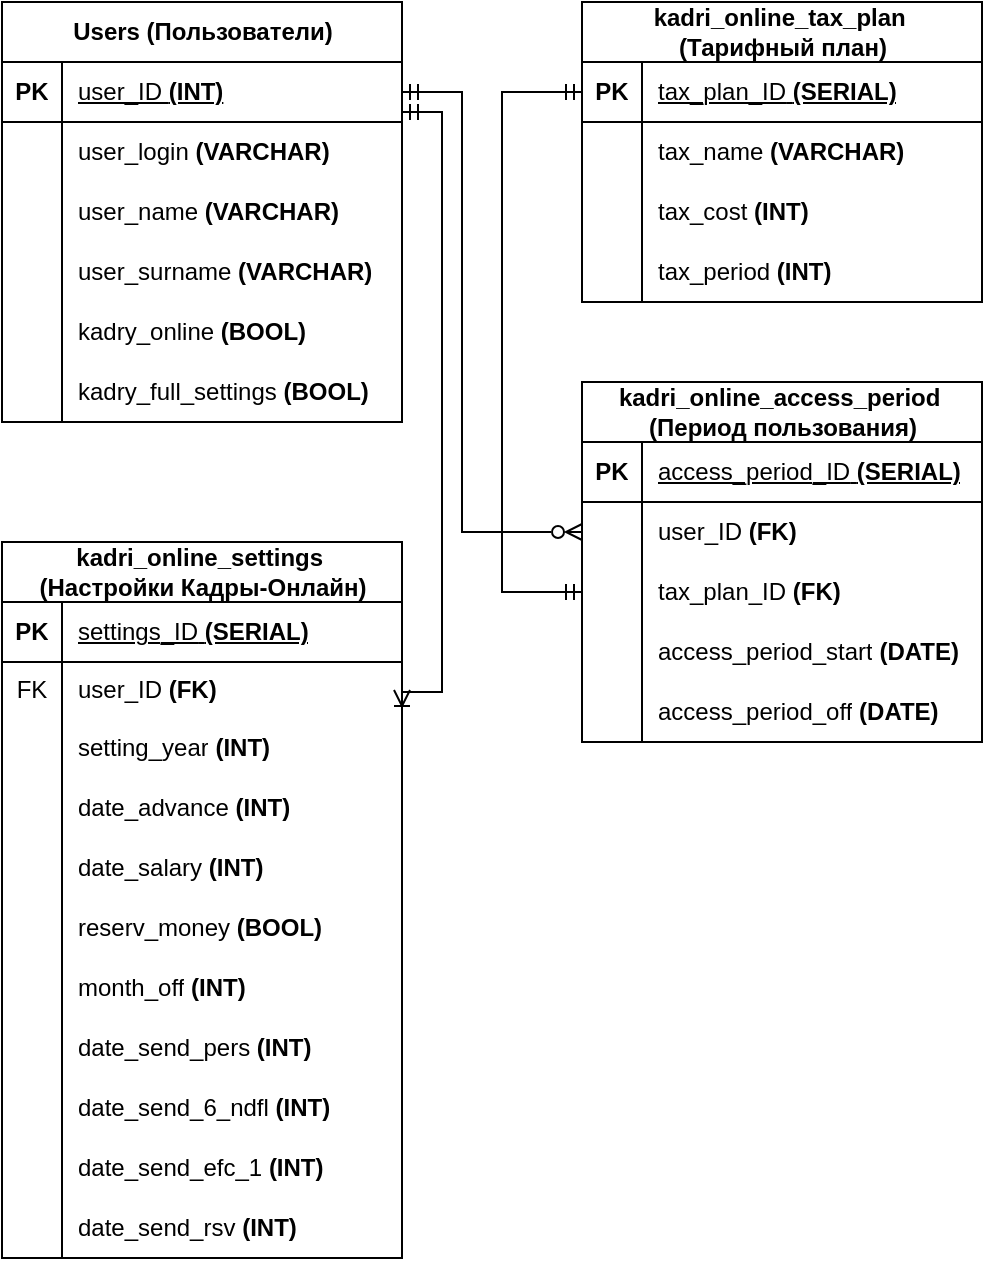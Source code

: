 <mxfile version="24.8.9">
  <diagram id="Q6r6EPkNhEihWYxb3Amo" name="ER-диаграмма">
    <mxGraphModel dx="1105" dy="595" grid="1" gridSize="10" guides="1" tooltips="1" connect="1" arrows="1" fold="1" page="1" pageScale="1" pageWidth="827" pageHeight="1169" math="0" shadow="0">
      <root>
        <mxCell id="0" />
        <mxCell id="1" parent="0" />
        <mxCell id="kNWrzcEHczpqqwoNIKha-1" value="Users (Пользователи)" style="shape=table;startSize=30;container=1;collapsible=1;childLayout=tableLayout;fixedRows=1;rowLines=0;fontStyle=1;align=center;resizeLast=1;html=1;" parent="1" vertex="1">
          <mxGeometry x="70" y="50" width="200" height="210" as="geometry" />
        </mxCell>
        <mxCell id="kNWrzcEHczpqqwoNIKha-2" value="" style="shape=tableRow;horizontal=0;startSize=0;swimlaneHead=0;swimlaneBody=0;fillColor=none;collapsible=0;dropTarget=0;points=[[0,0.5],[1,0.5]];portConstraint=eastwest;top=0;left=0;right=0;bottom=1;" parent="kNWrzcEHczpqqwoNIKha-1" vertex="1">
          <mxGeometry y="30" width="200" height="30" as="geometry" />
        </mxCell>
        <mxCell id="kNWrzcEHczpqqwoNIKha-3" value="PK" style="shape=partialRectangle;connectable=0;fillColor=none;top=0;left=0;bottom=0;right=0;fontStyle=1;overflow=hidden;whiteSpace=wrap;html=1;" parent="kNWrzcEHczpqqwoNIKha-2" vertex="1">
          <mxGeometry width="30" height="30" as="geometry">
            <mxRectangle width="30" height="30" as="alternateBounds" />
          </mxGeometry>
        </mxCell>
        <mxCell id="kNWrzcEHczpqqwoNIKha-4" value="&lt;span style=&quot;font-weight: 400; text-align: center; background-color: rgb(255, 255, 255);&quot;&gt;user_ID&amp;nbsp;&lt;/span&gt;&lt;b style=&quot;text-align: center;&quot;&gt;(INT)&lt;/b&gt;" style="shape=partialRectangle;connectable=0;fillColor=none;top=0;left=0;bottom=0;right=0;align=left;spacingLeft=6;fontStyle=5;overflow=hidden;whiteSpace=wrap;html=1;" parent="kNWrzcEHczpqqwoNIKha-2" vertex="1">
          <mxGeometry x="30" width="170" height="30" as="geometry">
            <mxRectangle width="170" height="30" as="alternateBounds" />
          </mxGeometry>
        </mxCell>
        <mxCell id="H9jnagugG_wnuYR5p1pF-14" style="shape=tableRow;horizontal=0;startSize=0;swimlaneHead=0;swimlaneBody=0;fillColor=none;collapsible=0;dropTarget=0;points=[[0,0.5],[1,0.5]];portConstraint=eastwest;top=0;left=0;right=0;bottom=0;" vertex="1" parent="kNWrzcEHczpqqwoNIKha-1">
          <mxGeometry y="60" width="200" height="30" as="geometry" />
        </mxCell>
        <mxCell id="H9jnagugG_wnuYR5p1pF-15" style="shape=partialRectangle;connectable=0;fillColor=none;top=0;left=0;bottom=0;right=0;editable=1;overflow=hidden;whiteSpace=wrap;html=1;" vertex="1" parent="H9jnagugG_wnuYR5p1pF-14">
          <mxGeometry width="30" height="30" as="geometry">
            <mxRectangle width="30" height="30" as="alternateBounds" />
          </mxGeometry>
        </mxCell>
        <mxCell id="H9jnagugG_wnuYR5p1pF-16" value="&lt;span style=&quot;text-align: center; background-color: rgb(255, 255, 255);&quot;&gt;user_login&amp;nbsp;&lt;/span&gt;&lt;b style=&quot;text-align: center;&quot;&gt;(VARCHAR)&lt;/b&gt;" style="shape=partialRectangle;connectable=0;fillColor=none;top=0;left=0;bottom=0;right=0;align=left;spacingLeft=6;overflow=hidden;whiteSpace=wrap;html=1;" vertex="1" parent="H9jnagugG_wnuYR5p1pF-14">
          <mxGeometry x="30" width="170" height="30" as="geometry">
            <mxRectangle width="170" height="30" as="alternateBounds" />
          </mxGeometry>
        </mxCell>
        <mxCell id="kNWrzcEHczpqqwoNIKha-5" value="" style="shape=tableRow;horizontal=0;startSize=0;swimlaneHead=0;swimlaneBody=0;fillColor=none;collapsible=0;dropTarget=0;points=[[0,0.5],[1,0.5]];portConstraint=eastwest;top=0;left=0;right=0;bottom=0;" parent="kNWrzcEHczpqqwoNIKha-1" vertex="1">
          <mxGeometry y="90" width="200" height="30" as="geometry" />
        </mxCell>
        <mxCell id="kNWrzcEHczpqqwoNIKha-6" value="" style="shape=partialRectangle;connectable=0;fillColor=none;top=0;left=0;bottom=0;right=0;editable=1;overflow=hidden;whiteSpace=wrap;html=1;" parent="kNWrzcEHczpqqwoNIKha-5" vertex="1">
          <mxGeometry width="30" height="30" as="geometry">
            <mxRectangle width="30" height="30" as="alternateBounds" />
          </mxGeometry>
        </mxCell>
        <mxCell id="kNWrzcEHczpqqwoNIKha-7" value="&lt;span style=&quot;text-align: center; background-color: rgb(255, 255, 255);&quot;&gt;user_name &lt;b&gt;(VARCHAR)&lt;/b&gt;&lt;/span&gt;" style="shape=partialRectangle;connectable=0;fillColor=none;top=0;left=0;bottom=0;right=0;align=left;spacingLeft=6;overflow=hidden;whiteSpace=wrap;html=1;" parent="kNWrzcEHczpqqwoNIKha-5" vertex="1">
          <mxGeometry x="30" width="170" height="30" as="geometry">
            <mxRectangle width="170" height="30" as="alternateBounds" />
          </mxGeometry>
        </mxCell>
        <mxCell id="kNWrzcEHczpqqwoNIKha-8" value="" style="shape=tableRow;horizontal=0;startSize=0;swimlaneHead=0;swimlaneBody=0;fillColor=none;collapsible=0;dropTarget=0;points=[[0,0.5],[1,0.5]];portConstraint=eastwest;top=0;left=0;right=0;bottom=0;" parent="kNWrzcEHczpqqwoNIKha-1" vertex="1">
          <mxGeometry y="120" width="200" height="30" as="geometry" />
        </mxCell>
        <mxCell id="kNWrzcEHczpqqwoNIKha-9" value="" style="shape=partialRectangle;connectable=0;fillColor=none;top=0;left=0;bottom=0;right=0;editable=1;overflow=hidden;whiteSpace=wrap;html=1;" parent="kNWrzcEHczpqqwoNIKha-8" vertex="1">
          <mxGeometry width="30" height="30" as="geometry">
            <mxRectangle width="30" height="30" as="alternateBounds" />
          </mxGeometry>
        </mxCell>
        <mxCell id="kNWrzcEHczpqqwoNIKha-10" value="&lt;span style=&quot;text-align: center; background-color: rgb(255, 255, 255);&quot;&gt;user_surname&amp;nbsp;&lt;/span&gt;&lt;b style=&quot;text-align: center;&quot;&gt;(VARCHAR)&lt;/b&gt;" style="shape=partialRectangle;connectable=0;fillColor=none;top=0;left=0;bottom=0;right=0;align=left;spacingLeft=6;overflow=hidden;whiteSpace=wrap;html=1;" parent="kNWrzcEHczpqqwoNIKha-8" vertex="1">
          <mxGeometry x="30" width="170" height="30" as="geometry">
            <mxRectangle width="170" height="30" as="alternateBounds" />
          </mxGeometry>
        </mxCell>
        <mxCell id="kNWrzcEHczpqqwoNIKha-14" value="" style="shape=tableRow;horizontal=0;startSize=0;swimlaneHead=0;swimlaneBody=0;fillColor=none;collapsible=0;dropTarget=0;points=[[0,0.5],[1,0.5]];portConstraint=eastwest;top=0;left=0;right=0;bottom=0;" parent="kNWrzcEHczpqqwoNIKha-1" vertex="1">
          <mxGeometry y="150" width="200" height="30" as="geometry" />
        </mxCell>
        <mxCell id="kNWrzcEHczpqqwoNIKha-15" value="" style="shape=partialRectangle;connectable=0;fillColor=none;top=0;left=0;bottom=0;right=0;editable=1;overflow=hidden;whiteSpace=wrap;html=1;" parent="kNWrzcEHczpqqwoNIKha-14" vertex="1">
          <mxGeometry width="30" height="30" as="geometry">
            <mxRectangle width="30" height="30" as="alternateBounds" />
          </mxGeometry>
        </mxCell>
        <mxCell id="kNWrzcEHczpqqwoNIKha-16" value="&lt;span style=&quot;text-align: center; background-color: rgb(255, 255, 255);&quot;&gt;kadry_online&amp;nbsp;&lt;/span&gt;&lt;b style=&quot;text-align: center;&quot;&gt;(BOOL)&lt;/b&gt;" style="shape=partialRectangle;connectable=0;fillColor=none;top=0;left=0;bottom=0;right=0;align=left;spacingLeft=6;overflow=hidden;whiteSpace=wrap;html=1;" parent="kNWrzcEHczpqqwoNIKha-14" vertex="1">
          <mxGeometry x="30" width="170" height="30" as="geometry">
            <mxRectangle width="170" height="30" as="alternateBounds" />
          </mxGeometry>
        </mxCell>
        <mxCell id="H9jnagugG_wnuYR5p1pF-17" style="shape=tableRow;horizontal=0;startSize=0;swimlaneHead=0;swimlaneBody=0;fillColor=none;collapsible=0;dropTarget=0;points=[[0,0.5],[1,0.5]];portConstraint=eastwest;top=0;left=0;right=0;bottom=0;" vertex="1" parent="kNWrzcEHczpqqwoNIKha-1">
          <mxGeometry y="180" width="200" height="30" as="geometry" />
        </mxCell>
        <mxCell id="H9jnagugG_wnuYR5p1pF-18" style="shape=partialRectangle;connectable=0;fillColor=none;top=0;left=0;bottom=0;right=0;editable=1;overflow=hidden;whiteSpace=wrap;html=1;" vertex="1" parent="H9jnagugG_wnuYR5p1pF-17">
          <mxGeometry width="30" height="30" as="geometry">
            <mxRectangle width="30" height="30" as="alternateBounds" />
          </mxGeometry>
        </mxCell>
        <mxCell id="H9jnagugG_wnuYR5p1pF-19" value="&lt;span style=&quot;text-align: center; background-color: rgb(255, 255, 255);&quot;&gt;kadry_full_settings&amp;nbsp;&lt;/span&gt;&lt;b style=&quot;text-align: center;&quot;&gt;(BOOL)&lt;/b&gt;" style="shape=partialRectangle;connectable=0;fillColor=none;top=0;left=0;bottom=0;right=0;align=left;spacingLeft=6;overflow=hidden;whiteSpace=wrap;html=1;" vertex="1" parent="H9jnagugG_wnuYR5p1pF-17">
          <mxGeometry x="30" width="170" height="30" as="geometry">
            <mxRectangle width="170" height="30" as="alternateBounds" />
          </mxGeometry>
        </mxCell>
        <mxCell id="GnDJcvCuLdn86YnXSKne-24" style="edgeStyle=orthogonalEdgeStyle;rounded=0;orthogonalLoop=1;jettySize=auto;html=1;entryX=0;entryY=0.5;entryDx=0;entryDy=0;startArrow=ERmandOne;startFill=0;endArrow=ERmandOne;endFill=0;" parent="1" edge="1">
          <mxGeometry relative="1" as="geometry">
            <Array as="points">
              <mxPoint x="330" y="85" />
              <mxPoint x="330" y="125" />
            </Array>
            <mxPoint x="270" y="85" as="sourcePoint" />
          </mxGeometry>
        </mxCell>
        <mxCell id="cmMedtKFrNQLekl9-A0p-1" style="edgeStyle=orthogonalEdgeStyle;shape=connector;rounded=0;orthogonalLoop=1;jettySize=auto;html=1;strokeColor=default;align=center;verticalAlign=middle;fontFamily=Helvetica;fontSize=11;fontColor=default;labelBackgroundColor=default;endArrow=ERzeroToMany;startArrow=ERmandOne;startFill=0;endFill=0;exitX=1;exitY=0.5;exitDx=0;exitDy=0;entryX=0;entryY=0.5;entryDx=0;entryDy=0;" parent="1" source="kNWrzcEHczpqqwoNIKha-2" target="H9jnagugG_wnuYR5p1pF-61" edge="1">
          <mxGeometry relative="1" as="geometry">
            <mxPoint x="270.0" y="220" as="sourcePoint" />
            <mxPoint x="360" y="255" as="targetPoint" />
            <Array as="points">
              <mxPoint x="300" y="95" />
              <mxPoint x="300" y="315" />
            </Array>
          </mxGeometry>
        </mxCell>
        <mxCell id="cmMedtKFrNQLekl9-A0p-2" style="edgeStyle=orthogonalEdgeStyle;shape=connector;rounded=0;orthogonalLoop=1;jettySize=auto;html=1;strokeColor=default;align=center;verticalAlign=middle;fontFamily=Helvetica;fontSize=11;fontColor=default;labelBackgroundColor=default;endArrow=ERoneToMany;startArrow=ERmandOne;startFill=0;endFill=0;entryX=1;entryY=0.5;entryDx=0;entryDy=0;" parent="1" source="kNWrzcEHczpqqwoNIKha-2" target="H9jnagugG_wnuYR5p1pF-54" edge="1">
          <mxGeometry relative="1" as="geometry">
            <mxPoint x="361" y="395" as="targetPoint" />
            <Array as="points">
              <mxPoint x="290" y="105" />
              <mxPoint x="290" y="395" />
            </Array>
          </mxGeometry>
        </mxCell>
        <mxCell id="cmMedtKFrNQLekl9-A0p-8" style="edgeStyle=orthogonalEdgeStyle;shape=connector;rounded=0;orthogonalLoop=1;jettySize=auto;html=1;strokeColor=default;align=center;verticalAlign=middle;fontFamily=Helvetica;fontSize=11;fontColor=default;labelBackgroundColor=default;endArrow=ERmandOne;startArrow=ERmandOne;startFill=0;endFill=0;exitX=0;exitY=0.5;exitDx=0;exitDy=0;" parent="1" source="H9jnagugG_wnuYR5p1pF-64" edge="1">
          <mxGeometry relative="1" as="geometry">
            <Array as="points">
              <mxPoint x="320" y="345" />
              <mxPoint x="320" y="95" />
            </Array>
            <mxPoint x="360" y="95" as="targetPoint" />
          </mxGeometry>
        </mxCell>
        <mxCell id="H9jnagugG_wnuYR5p1pF-1" value="kadri_online_tax_plan&amp;nbsp;&lt;div&gt;(Тарифный план)&lt;/div&gt;" style="shape=table;startSize=30;container=1;collapsible=1;childLayout=tableLayout;fixedRows=1;rowLines=0;fontStyle=1;align=center;resizeLast=1;html=1;" vertex="1" parent="1">
          <mxGeometry x="360" y="50" width="200" height="150" as="geometry" />
        </mxCell>
        <mxCell id="H9jnagugG_wnuYR5p1pF-2" value="" style="shape=tableRow;horizontal=0;startSize=0;swimlaneHead=0;swimlaneBody=0;fillColor=none;collapsible=0;dropTarget=0;points=[[0,0.5],[1,0.5]];portConstraint=eastwest;top=0;left=0;right=0;bottom=1;" vertex="1" parent="H9jnagugG_wnuYR5p1pF-1">
          <mxGeometry y="30" width="200" height="30" as="geometry" />
        </mxCell>
        <mxCell id="H9jnagugG_wnuYR5p1pF-3" value="PK" style="shape=partialRectangle;connectable=0;fillColor=none;top=0;left=0;bottom=0;right=0;fontStyle=1;overflow=hidden;whiteSpace=wrap;html=1;" vertex="1" parent="H9jnagugG_wnuYR5p1pF-2">
          <mxGeometry width="30" height="30" as="geometry">
            <mxRectangle width="30" height="30" as="alternateBounds" />
          </mxGeometry>
        </mxCell>
        <mxCell id="H9jnagugG_wnuYR5p1pF-4" value="&lt;span style=&quot;font-weight: 400; text-align: center; background-color: rgb(255, 255, 255);&quot;&gt;tax_plan_ID&lt;/span&gt;&lt;span style=&quot;font-weight: 400; text-align: center; background-color: rgb(255, 255, 255);&quot;&gt;&amp;nbsp;&lt;/span&gt;&lt;b style=&quot;text-align: center;&quot;&gt;(SERIAL)&lt;/b&gt;" style="shape=partialRectangle;connectable=0;fillColor=none;top=0;left=0;bottom=0;right=0;align=left;spacingLeft=6;fontStyle=5;overflow=hidden;whiteSpace=wrap;html=1;" vertex="1" parent="H9jnagugG_wnuYR5p1pF-2">
          <mxGeometry x="30" width="170" height="30" as="geometry">
            <mxRectangle width="170" height="30" as="alternateBounds" />
          </mxGeometry>
        </mxCell>
        <mxCell id="H9jnagugG_wnuYR5p1pF-5" value="" style="shape=tableRow;horizontal=0;startSize=0;swimlaneHead=0;swimlaneBody=0;fillColor=none;collapsible=0;dropTarget=0;points=[[0,0.5],[1,0.5]];portConstraint=eastwest;top=0;left=0;right=0;bottom=0;" vertex="1" parent="H9jnagugG_wnuYR5p1pF-1">
          <mxGeometry y="60" width="200" height="30" as="geometry" />
        </mxCell>
        <mxCell id="H9jnagugG_wnuYR5p1pF-6" value="" style="shape=partialRectangle;connectable=0;fillColor=none;top=0;left=0;bottom=0;right=0;editable=1;overflow=hidden;whiteSpace=wrap;html=1;" vertex="1" parent="H9jnagugG_wnuYR5p1pF-5">
          <mxGeometry width="30" height="30" as="geometry">
            <mxRectangle width="30" height="30" as="alternateBounds" />
          </mxGeometry>
        </mxCell>
        <mxCell id="H9jnagugG_wnuYR5p1pF-7" value="&lt;span style=&quot;text-align: center; background-color: rgb(255, 255, 255);&quot;&gt;tax_name&amp;nbsp;&lt;/span&gt;&lt;b style=&quot;text-align: center;&quot;&gt;(VARCHAR)&lt;/b&gt;" style="shape=partialRectangle;connectable=0;fillColor=none;top=0;left=0;bottom=0;right=0;align=left;spacingLeft=6;overflow=hidden;whiteSpace=wrap;html=1;" vertex="1" parent="H9jnagugG_wnuYR5p1pF-5">
          <mxGeometry x="30" width="170" height="30" as="geometry">
            <mxRectangle width="170" height="30" as="alternateBounds" />
          </mxGeometry>
        </mxCell>
        <mxCell id="H9jnagugG_wnuYR5p1pF-8" value="" style="shape=tableRow;horizontal=0;startSize=0;swimlaneHead=0;swimlaneBody=0;fillColor=none;collapsible=0;dropTarget=0;points=[[0,0.5],[1,0.5]];portConstraint=eastwest;top=0;left=0;right=0;bottom=0;" vertex="1" parent="H9jnagugG_wnuYR5p1pF-1">
          <mxGeometry y="90" width="200" height="30" as="geometry" />
        </mxCell>
        <mxCell id="H9jnagugG_wnuYR5p1pF-9" value="" style="shape=partialRectangle;connectable=0;fillColor=none;top=0;left=0;bottom=0;right=0;editable=1;overflow=hidden;whiteSpace=wrap;html=1;" vertex="1" parent="H9jnagugG_wnuYR5p1pF-8">
          <mxGeometry width="30" height="30" as="geometry">
            <mxRectangle width="30" height="30" as="alternateBounds" />
          </mxGeometry>
        </mxCell>
        <mxCell id="H9jnagugG_wnuYR5p1pF-10" value="&lt;span style=&quot;text-align: center; background-color: rgb(255, 255, 255);&quot;&gt;tax_cost&lt;/span&gt;&lt;span style=&quot;text-align: center; background-color: rgb(255, 255, 255);&quot;&gt;&amp;nbsp;&lt;/span&gt;&lt;b style=&quot;text-align: center;&quot;&gt;(INT)&lt;/b&gt;" style="shape=partialRectangle;connectable=0;fillColor=none;top=0;left=0;bottom=0;right=0;align=left;spacingLeft=6;overflow=hidden;whiteSpace=wrap;html=1;" vertex="1" parent="H9jnagugG_wnuYR5p1pF-8">
          <mxGeometry x="30" width="170" height="30" as="geometry">
            <mxRectangle width="170" height="30" as="alternateBounds" />
          </mxGeometry>
        </mxCell>
        <mxCell id="H9jnagugG_wnuYR5p1pF-11" value="" style="shape=tableRow;horizontal=0;startSize=0;swimlaneHead=0;swimlaneBody=0;fillColor=none;collapsible=0;dropTarget=0;points=[[0,0.5],[1,0.5]];portConstraint=eastwest;top=0;left=0;right=0;bottom=0;" vertex="1" parent="H9jnagugG_wnuYR5p1pF-1">
          <mxGeometry y="120" width="200" height="30" as="geometry" />
        </mxCell>
        <mxCell id="H9jnagugG_wnuYR5p1pF-12" value="" style="shape=partialRectangle;connectable=0;fillColor=none;top=0;left=0;bottom=0;right=0;editable=1;overflow=hidden;whiteSpace=wrap;html=1;" vertex="1" parent="H9jnagugG_wnuYR5p1pF-11">
          <mxGeometry width="30" height="30" as="geometry">
            <mxRectangle width="30" height="30" as="alternateBounds" />
          </mxGeometry>
        </mxCell>
        <mxCell id="H9jnagugG_wnuYR5p1pF-13" value="&lt;span style=&quot;text-align: center; background-color: rgb(255, 255, 255);&quot;&gt;tax_period&lt;/span&gt;&lt;span style=&quot;text-align: center; background-color: rgb(255, 255, 255);&quot;&gt;&amp;nbsp;&lt;/span&gt;&lt;b style=&quot;text-align: center;&quot;&gt;(INT)&lt;/b&gt;" style="shape=partialRectangle;connectable=0;fillColor=none;top=0;left=0;bottom=0;right=0;align=left;spacingLeft=6;overflow=hidden;whiteSpace=wrap;html=1;" vertex="1" parent="H9jnagugG_wnuYR5p1pF-11">
          <mxGeometry x="30" width="170" height="30" as="geometry">
            <mxRectangle width="170" height="30" as="alternateBounds" />
          </mxGeometry>
        </mxCell>
        <mxCell id="H9jnagugG_wnuYR5p1pF-20" value="kadri_online_settings&amp;nbsp;&lt;div&gt;(&lt;span style=&quot;background-color: initial;&quot;&gt;Настройки Кадры-Онлайн)&lt;/span&gt;&lt;/div&gt;" style="shape=table;startSize=30;container=1;collapsible=1;childLayout=tableLayout;fixedRows=1;rowLines=0;fontStyle=1;align=center;resizeLast=1;html=1;" vertex="1" parent="1">
          <mxGeometry x="70" y="320" width="200" height="358" as="geometry" />
        </mxCell>
        <mxCell id="H9jnagugG_wnuYR5p1pF-21" value="" style="shape=tableRow;horizontal=0;startSize=0;swimlaneHead=0;swimlaneBody=0;fillColor=none;collapsible=0;dropTarget=0;points=[[0,0.5],[1,0.5]];portConstraint=eastwest;top=0;left=0;right=0;bottom=1;" vertex="1" parent="H9jnagugG_wnuYR5p1pF-20">
          <mxGeometry y="30" width="200" height="30" as="geometry" />
        </mxCell>
        <mxCell id="H9jnagugG_wnuYR5p1pF-22" value="PK" style="shape=partialRectangle;connectable=0;fillColor=none;top=0;left=0;bottom=0;right=0;fontStyle=1;overflow=hidden;whiteSpace=wrap;html=1;" vertex="1" parent="H9jnagugG_wnuYR5p1pF-21">
          <mxGeometry width="30" height="30" as="geometry">
            <mxRectangle width="30" height="30" as="alternateBounds" />
          </mxGeometry>
        </mxCell>
        <mxCell id="H9jnagugG_wnuYR5p1pF-23" value="&lt;span style=&quot;font-weight: 400; text-align: center; background-color: rgb(255, 255, 255);&quot;&gt;settings&lt;/span&gt;&lt;span style=&quot;font-weight: 400; text-align: center; background-color: rgb(255, 255, 255);&quot;&gt;_ID&lt;/span&gt;&lt;span style=&quot;font-weight: 400; text-align: center; background-color: rgb(255, 255, 255);&quot;&gt;&amp;nbsp;&lt;/span&gt;&lt;b style=&quot;text-align: center;&quot;&gt;(SERIAL)&lt;/b&gt;" style="shape=partialRectangle;connectable=0;fillColor=none;top=0;left=0;bottom=0;right=0;align=left;spacingLeft=6;fontStyle=5;overflow=hidden;whiteSpace=wrap;html=1;" vertex="1" parent="H9jnagugG_wnuYR5p1pF-21">
          <mxGeometry x="30" width="170" height="30" as="geometry">
            <mxRectangle width="170" height="30" as="alternateBounds" />
          </mxGeometry>
        </mxCell>
        <mxCell id="H9jnagugG_wnuYR5p1pF-54" style="shape=tableRow;horizontal=0;startSize=0;swimlaneHead=0;swimlaneBody=0;fillColor=none;collapsible=0;dropTarget=0;points=[[0,0.5],[1,0.5]];portConstraint=eastwest;top=0;left=0;right=0;bottom=0;" vertex="1" parent="H9jnagugG_wnuYR5p1pF-20">
          <mxGeometry y="60" width="200" height="28" as="geometry" />
        </mxCell>
        <mxCell id="H9jnagugG_wnuYR5p1pF-55" value="FK" style="shape=partialRectangle;connectable=0;fillColor=none;top=0;left=0;bottom=0;right=0;editable=1;overflow=hidden;whiteSpace=wrap;html=1;" vertex="1" parent="H9jnagugG_wnuYR5p1pF-54">
          <mxGeometry width="30" height="28" as="geometry">
            <mxRectangle width="30" height="28" as="alternateBounds" />
          </mxGeometry>
        </mxCell>
        <mxCell id="H9jnagugG_wnuYR5p1pF-56" value="user_ID &lt;b&gt;(FK)&lt;/b&gt;" style="shape=partialRectangle;connectable=0;fillColor=none;top=0;left=0;bottom=0;right=0;align=left;spacingLeft=6;overflow=hidden;whiteSpace=wrap;html=1;" vertex="1" parent="H9jnagugG_wnuYR5p1pF-54">
          <mxGeometry x="30" width="170" height="28" as="geometry">
            <mxRectangle width="170" height="28" as="alternateBounds" />
          </mxGeometry>
        </mxCell>
        <mxCell id="H9jnagugG_wnuYR5p1pF-39" style="shape=tableRow;horizontal=0;startSize=0;swimlaneHead=0;swimlaneBody=0;fillColor=none;collapsible=0;dropTarget=0;points=[[0,0.5],[1,0.5]];portConstraint=eastwest;top=0;left=0;right=0;bottom=0;" vertex="1" parent="H9jnagugG_wnuYR5p1pF-20">
          <mxGeometry y="88" width="200" height="30" as="geometry" />
        </mxCell>
        <mxCell id="H9jnagugG_wnuYR5p1pF-40" style="shape=partialRectangle;connectable=0;fillColor=none;top=0;left=0;bottom=0;right=0;editable=1;overflow=hidden;whiteSpace=wrap;html=1;" vertex="1" parent="H9jnagugG_wnuYR5p1pF-39">
          <mxGeometry width="30" height="30" as="geometry">
            <mxRectangle width="30" height="30" as="alternateBounds" />
          </mxGeometry>
        </mxCell>
        <mxCell id="H9jnagugG_wnuYR5p1pF-41" value="&lt;span style=&quot;text-align: center; background-color: rgb(255, 255, 255);&quot;&gt;setting_year&lt;/span&gt;&lt;span style=&quot;text-align: center; background-color: rgb(255, 255, 255);&quot;&gt;&amp;nbsp;&lt;/span&gt;&lt;b style=&quot;text-align: center;&quot;&gt;(INT)&lt;/b&gt;" style="shape=partialRectangle;connectable=0;fillColor=none;top=0;left=0;bottom=0;right=0;align=left;spacingLeft=6;overflow=hidden;whiteSpace=wrap;html=1;" vertex="1" parent="H9jnagugG_wnuYR5p1pF-39">
          <mxGeometry x="30" width="170" height="30" as="geometry">
            <mxRectangle width="170" height="30" as="alternateBounds" />
          </mxGeometry>
        </mxCell>
        <mxCell id="H9jnagugG_wnuYR5p1pF-42" style="shape=tableRow;horizontal=0;startSize=0;swimlaneHead=0;swimlaneBody=0;fillColor=none;collapsible=0;dropTarget=0;points=[[0,0.5],[1,0.5]];portConstraint=eastwest;top=0;left=0;right=0;bottom=0;" vertex="1" parent="H9jnagugG_wnuYR5p1pF-20">
          <mxGeometry y="118" width="200" height="30" as="geometry" />
        </mxCell>
        <mxCell id="H9jnagugG_wnuYR5p1pF-43" style="shape=partialRectangle;connectable=0;fillColor=none;top=0;left=0;bottom=0;right=0;editable=1;overflow=hidden;whiteSpace=wrap;html=1;" vertex="1" parent="H9jnagugG_wnuYR5p1pF-42">
          <mxGeometry width="30" height="30" as="geometry">
            <mxRectangle width="30" height="30" as="alternateBounds" />
          </mxGeometry>
        </mxCell>
        <mxCell id="H9jnagugG_wnuYR5p1pF-44" value="&lt;span style=&quot;text-align: center; background-color: rgb(255, 255, 255);&quot;&gt;date_advance&lt;/span&gt;&lt;span style=&quot;text-align: center; background-color: rgb(255, 255, 255);&quot;&gt;&amp;nbsp;&lt;/span&gt;&lt;b style=&quot;text-align: center;&quot;&gt;(INT)&lt;/b&gt;" style="shape=partialRectangle;connectable=0;fillColor=none;top=0;left=0;bottom=0;right=0;align=left;spacingLeft=6;overflow=hidden;whiteSpace=wrap;html=1;" vertex="1" parent="H9jnagugG_wnuYR5p1pF-42">
          <mxGeometry x="30" width="170" height="30" as="geometry">
            <mxRectangle width="170" height="30" as="alternateBounds" />
          </mxGeometry>
        </mxCell>
        <mxCell id="H9jnagugG_wnuYR5p1pF-45" style="shape=tableRow;horizontal=0;startSize=0;swimlaneHead=0;swimlaneBody=0;fillColor=none;collapsible=0;dropTarget=0;points=[[0,0.5],[1,0.5]];portConstraint=eastwest;top=0;left=0;right=0;bottom=0;" vertex="1" parent="H9jnagugG_wnuYR5p1pF-20">
          <mxGeometry y="148" width="200" height="30" as="geometry" />
        </mxCell>
        <mxCell id="H9jnagugG_wnuYR5p1pF-46" style="shape=partialRectangle;connectable=0;fillColor=none;top=0;left=0;bottom=0;right=0;editable=1;overflow=hidden;whiteSpace=wrap;html=1;" vertex="1" parent="H9jnagugG_wnuYR5p1pF-45">
          <mxGeometry width="30" height="30" as="geometry">
            <mxRectangle width="30" height="30" as="alternateBounds" />
          </mxGeometry>
        </mxCell>
        <mxCell id="H9jnagugG_wnuYR5p1pF-47" value="&lt;span style=&quot;text-align: center; background-color: rgb(255, 255, 255);&quot;&gt;date_salary&lt;/span&gt;&lt;span style=&quot;text-align: center; background-color: rgb(255, 255, 255);&quot;&gt;&amp;nbsp;&lt;/span&gt;&lt;b style=&quot;text-align: center;&quot;&gt;(INT)&lt;/b&gt;" style="shape=partialRectangle;connectable=0;fillColor=none;top=0;left=0;bottom=0;right=0;align=left;spacingLeft=6;overflow=hidden;whiteSpace=wrap;html=1;" vertex="1" parent="H9jnagugG_wnuYR5p1pF-45">
          <mxGeometry x="30" width="170" height="30" as="geometry">
            <mxRectangle width="170" height="30" as="alternateBounds" />
          </mxGeometry>
        </mxCell>
        <mxCell id="H9jnagugG_wnuYR5p1pF-48" style="shape=tableRow;horizontal=0;startSize=0;swimlaneHead=0;swimlaneBody=0;fillColor=none;collapsible=0;dropTarget=0;points=[[0,0.5],[1,0.5]];portConstraint=eastwest;top=0;left=0;right=0;bottom=0;" vertex="1" parent="H9jnagugG_wnuYR5p1pF-20">
          <mxGeometry y="178" width="200" height="30" as="geometry" />
        </mxCell>
        <mxCell id="H9jnagugG_wnuYR5p1pF-49" style="shape=partialRectangle;connectable=0;fillColor=none;top=0;left=0;bottom=0;right=0;editable=1;overflow=hidden;whiteSpace=wrap;html=1;" vertex="1" parent="H9jnagugG_wnuYR5p1pF-48">
          <mxGeometry width="30" height="30" as="geometry">
            <mxRectangle width="30" height="30" as="alternateBounds" />
          </mxGeometry>
        </mxCell>
        <mxCell id="H9jnagugG_wnuYR5p1pF-50" value="&lt;span style=&quot;text-align: center; background-color: rgb(255, 255, 255);&quot;&gt;reserv_money&amp;nbsp;&lt;/span&gt;&lt;b style=&quot;text-align: center;&quot;&gt;(BOOL)&lt;/b&gt;" style="shape=partialRectangle;connectable=0;fillColor=none;top=0;left=0;bottom=0;right=0;align=left;spacingLeft=6;overflow=hidden;whiteSpace=wrap;html=1;" vertex="1" parent="H9jnagugG_wnuYR5p1pF-48">
          <mxGeometry x="30" width="170" height="30" as="geometry">
            <mxRectangle width="170" height="30" as="alternateBounds" />
          </mxGeometry>
        </mxCell>
        <mxCell id="H9jnagugG_wnuYR5p1pF-51" style="shape=tableRow;horizontal=0;startSize=0;swimlaneHead=0;swimlaneBody=0;fillColor=none;collapsible=0;dropTarget=0;points=[[0,0.5],[1,0.5]];portConstraint=eastwest;top=0;left=0;right=0;bottom=0;" vertex="1" parent="H9jnagugG_wnuYR5p1pF-20">
          <mxGeometry y="208" width="200" height="30" as="geometry" />
        </mxCell>
        <mxCell id="H9jnagugG_wnuYR5p1pF-52" style="shape=partialRectangle;connectable=0;fillColor=none;top=0;left=0;bottom=0;right=0;editable=1;overflow=hidden;whiteSpace=wrap;html=1;" vertex="1" parent="H9jnagugG_wnuYR5p1pF-51">
          <mxGeometry width="30" height="30" as="geometry">
            <mxRectangle width="30" height="30" as="alternateBounds" />
          </mxGeometry>
        </mxCell>
        <mxCell id="H9jnagugG_wnuYR5p1pF-53" value="&lt;span style=&quot;text-align: center; background-color: rgb(255, 255, 255);&quot;&gt;month_off&lt;/span&gt;&lt;span style=&quot;text-align: center; background-color: rgb(255, 255, 255);&quot;&gt;&amp;nbsp;&lt;/span&gt;&lt;b style=&quot;text-align: center;&quot;&gt;(INT)&lt;/b&gt;" style="shape=partialRectangle;connectable=0;fillColor=none;top=0;left=0;bottom=0;right=0;align=left;spacingLeft=6;overflow=hidden;whiteSpace=wrap;html=1;" vertex="1" parent="H9jnagugG_wnuYR5p1pF-51">
          <mxGeometry x="30" width="170" height="30" as="geometry">
            <mxRectangle width="170" height="30" as="alternateBounds" />
          </mxGeometry>
        </mxCell>
        <mxCell id="H9jnagugG_wnuYR5p1pF-24" value="" style="shape=tableRow;horizontal=0;startSize=0;swimlaneHead=0;swimlaneBody=0;fillColor=none;collapsible=0;dropTarget=0;points=[[0,0.5],[1,0.5]];portConstraint=eastwest;top=0;left=0;right=0;bottom=0;" vertex="1" parent="H9jnagugG_wnuYR5p1pF-20">
          <mxGeometry y="238" width="200" height="30" as="geometry" />
        </mxCell>
        <mxCell id="H9jnagugG_wnuYR5p1pF-25" value="" style="shape=partialRectangle;connectable=0;fillColor=none;top=0;left=0;bottom=0;right=0;editable=1;overflow=hidden;whiteSpace=wrap;html=1;" vertex="1" parent="H9jnagugG_wnuYR5p1pF-24">
          <mxGeometry width="30" height="30" as="geometry">
            <mxRectangle width="30" height="30" as="alternateBounds" />
          </mxGeometry>
        </mxCell>
        <mxCell id="H9jnagugG_wnuYR5p1pF-26" value="&lt;span style=&quot;text-align: center; background-color: rgb(255, 255, 255);&quot;&gt;date_send_pers&lt;/span&gt;&lt;span style=&quot;text-align: center; background-color: rgb(255, 255, 255);&quot;&gt;&amp;nbsp;&lt;/span&gt;&lt;b style=&quot;text-align: center;&quot;&gt;(INT)&lt;/b&gt;" style="shape=partialRectangle;connectable=0;fillColor=none;top=0;left=0;bottom=0;right=0;align=left;spacingLeft=6;overflow=hidden;whiteSpace=wrap;html=1;" vertex="1" parent="H9jnagugG_wnuYR5p1pF-24">
          <mxGeometry x="30" width="170" height="30" as="geometry">
            <mxRectangle width="170" height="30" as="alternateBounds" />
          </mxGeometry>
        </mxCell>
        <mxCell id="H9jnagugG_wnuYR5p1pF-33" style="shape=tableRow;horizontal=0;startSize=0;swimlaneHead=0;swimlaneBody=0;fillColor=none;collapsible=0;dropTarget=0;points=[[0,0.5],[1,0.5]];portConstraint=eastwest;top=0;left=0;right=0;bottom=0;" vertex="1" parent="H9jnagugG_wnuYR5p1pF-20">
          <mxGeometry y="268" width="200" height="30" as="geometry" />
        </mxCell>
        <mxCell id="H9jnagugG_wnuYR5p1pF-34" style="shape=partialRectangle;connectable=0;fillColor=none;top=0;left=0;bottom=0;right=0;editable=1;overflow=hidden;whiteSpace=wrap;html=1;" vertex="1" parent="H9jnagugG_wnuYR5p1pF-33">
          <mxGeometry width="30" height="30" as="geometry">
            <mxRectangle width="30" height="30" as="alternateBounds" />
          </mxGeometry>
        </mxCell>
        <mxCell id="H9jnagugG_wnuYR5p1pF-35" value="&lt;span style=&quot;text-align: center; background-color: rgb(255, 255, 255);&quot;&gt;date_send_6_ndfl&lt;/span&gt;&lt;span style=&quot;text-align: center; background-color: rgb(255, 255, 255);&quot;&gt;&amp;nbsp;&lt;/span&gt;&lt;b style=&quot;text-align: center;&quot;&gt;(INT)&lt;/b&gt;" style="shape=partialRectangle;connectable=0;fillColor=none;top=0;left=0;bottom=0;right=0;align=left;spacingLeft=6;overflow=hidden;whiteSpace=wrap;html=1;" vertex="1" parent="H9jnagugG_wnuYR5p1pF-33">
          <mxGeometry x="30" width="170" height="30" as="geometry">
            <mxRectangle width="170" height="30" as="alternateBounds" />
          </mxGeometry>
        </mxCell>
        <mxCell id="H9jnagugG_wnuYR5p1pF-27" value="" style="shape=tableRow;horizontal=0;startSize=0;swimlaneHead=0;swimlaneBody=0;fillColor=none;collapsible=0;dropTarget=0;points=[[0,0.5],[1,0.5]];portConstraint=eastwest;top=0;left=0;right=0;bottom=0;" vertex="1" parent="H9jnagugG_wnuYR5p1pF-20">
          <mxGeometry y="298" width="200" height="30" as="geometry" />
        </mxCell>
        <mxCell id="H9jnagugG_wnuYR5p1pF-28" value="" style="shape=partialRectangle;connectable=0;fillColor=none;top=0;left=0;bottom=0;right=0;editable=1;overflow=hidden;whiteSpace=wrap;html=1;" vertex="1" parent="H9jnagugG_wnuYR5p1pF-27">
          <mxGeometry width="30" height="30" as="geometry">
            <mxRectangle width="30" height="30" as="alternateBounds" />
          </mxGeometry>
        </mxCell>
        <mxCell id="H9jnagugG_wnuYR5p1pF-29" value="&lt;span style=&quot;text-align: center; background-color: rgb(255, 255, 255);&quot;&gt;date_send_efc_1&lt;/span&gt;&lt;span style=&quot;text-align: center; background-color: rgb(255, 255, 255);&quot;&gt;&amp;nbsp;&lt;/span&gt;&lt;b style=&quot;text-align: center;&quot;&gt;(INT)&lt;/b&gt;" style="shape=partialRectangle;connectable=0;fillColor=none;top=0;left=0;bottom=0;right=0;align=left;spacingLeft=6;overflow=hidden;whiteSpace=wrap;html=1;" vertex="1" parent="H9jnagugG_wnuYR5p1pF-27">
          <mxGeometry x="30" width="170" height="30" as="geometry">
            <mxRectangle width="170" height="30" as="alternateBounds" />
          </mxGeometry>
        </mxCell>
        <mxCell id="H9jnagugG_wnuYR5p1pF-30" value="" style="shape=tableRow;horizontal=0;startSize=0;swimlaneHead=0;swimlaneBody=0;fillColor=none;collapsible=0;dropTarget=0;points=[[0,0.5],[1,0.5]];portConstraint=eastwest;top=0;left=0;right=0;bottom=0;" vertex="1" parent="H9jnagugG_wnuYR5p1pF-20">
          <mxGeometry y="328" width="200" height="30" as="geometry" />
        </mxCell>
        <mxCell id="H9jnagugG_wnuYR5p1pF-31" value="" style="shape=partialRectangle;connectable=0;fillColor=none;top=0;left=0;bottom=0;right=0;editable=1;overflow=hidden;whiteSpace=wrap;html=1;" vertex="1" parent="H9jnagugG_wnuYR5p1pF-30">
          <mxGeometry width="30" height="30" as="geometry">
            <mxRectangle width="30" height="30" as="alternateBounds" />
          </mxGeometry>
        </mxCell>
        <mxCell id="H9jnagugG_wnuYR5p1pF-32" value="&lt;span style=&quot;text-align: center; background-color: rgb(255, 255, 255);&quot;&gt;date_send_rsv&lt;/span&gt;&lt;span style=&quot;text-align: center; background-color: rgb(255, 255, 255);&quot;&gt;&amp;nbsp;&lt;/span&gt;&lt;b style=&quot;text-align: center;&quot;&gt;(INT)&lt;/b&gt;" style="shape=partialRectangle;connectable=0;fillColor=none;top=0;left=0;bottom=0;right=0;align=left;spacingLeft=6;overflow=hidden;whiteSpace=wrap;html=1;" vertex="1" parent="H9jnagugG_wnuYR5p1pF-30">
          <mxGeometry x="30" width="170" height="30" as="geometry">
            <mxRectangle width="170" height="30" as="alternateBounds" />
          </mxGeometry>
        </mxCell>
        <mxCell id="H9jnagugG_wnuYR5p1pF-57" value="kadri_online_access_period&amp;nbsp;&lt;div&gt;(Период пользования)&lt;/div&gt;" style="shape=table;startSize=30;container=1;collapsible=1;childLayout=tableLayout;fixedRows=1;rowLines=0;fontStyle=1;align=center;resizeLast=1;html=1;" vertex="1" parent="1">
          <mxGeometry x="360" y="240" width="200" height="180" as="geometry" />
        </mxCell>
        <mxCell id="H9jnagugG_wnuYR5p1pF-58" value="" style="shape=tableRow;horizontal=0;startSize=0;swimlaneHead=0;swimlaneBody=0;fillColor=none;collapsible=0;dropTarget=0;points=[[0,0.5],[1,0.5]];portConstraint=eastwest;top=0;left=0;right=0;bottom=1;" vertex="1" parent="H9jnagugG_wnuYR5p1pF-57">
          <mxGeometry y="30" width="200" height="30" as="geometry" />
        </mxCell>
        <mxCell id="H9jnagugG_wnuYR5p1pF-59" value="PK" style="shape=partialRectangle;connectable=0;fillColor=none;top=0;left=0;bottom=0;right=0;fontStyle=1;overflow=hidden;whiteSpace=wrap;html=1;" vertex="1" parent="H9jnagugG_wnuYR5p1pF-58">
          <mxGeometry width="30" height="30" as="geometry">
            <mxRectangle width="30" height="30" as="alternateBounds" />
          </mxGeometry>
        </mxCell>
        <mxCell id="H9jnagugG_wnuYR5p1pF-60" value="&lt;span style=&quot;text-align: center; text-wrap-mode: nowrap; font-weight: normal;&quot;&gt;access_period&lt;/span&gt;&lt;span style=&quot;font-weight: 400; text-align: center; background-color: rgb(255, 255, 255);&quot;&gt;_ID&lt;/span&gt;&lt;span style=&quot;font-weight: 400; text-align: center; background-color: rgb(255, 255, 255);&quot;&gt;&amp;nbsp;&lt;/span&gt;&lt;b style=&quot;text-align: center;&quot;&gt;(SERIAL)&lt;/b&gt;" style="shape=partialRectangle;connectable=0;fillColor=none;top=0;left=0;bottom=0;right=0;align=left;spacingLeft=6;fontStyle=5;overflow=hidden;whiteSpace=wrap;html=1;" vertex="1" parent="H9jnagugG_wnuYR5p1pF-58">
          <mxGeometry x="30" width="170" height="30" as="geometry">
            <mxRectangle width="170" height="30" as="alternateBounds" />
          </mxGeometry>
        </mxCell>
        <mxCell id="H9jnagugG_wnuYR5p1pF-61" value="" style="shape=tableRow;horizontal=0;startSize=0;swimlaneHead=0;swimlaneBody=0;fillColor=none;collapsible=0;dropTarget=0;points=[[0,0.5],[1,0.5]];portConstraint=eastwest;top=0;left=0;right=0;bottom=0;" vertex="1" parent="H9jnagugG_wnuYR5p1pF-57">
          <mxGeometry y="60" width="200" height="30" as="geometry" />
        </mxCell>
        <mxCell id="H9jnagugG_wnuYR5p1pF-62" value="" style="shape=partialRectangle;connectable=0;fillColor=none;top=0;left=0;bottom=0;right=0;editable=1;overflow=hidden;whiteSpace=wrap;html=1;" vertex="1" parent="H9jnagugG_wnuYR5p1pF-61">
          <mxGeometry width="30" height="30" as="geometry">
            <mxRectangle width="30" height="30" as="alternateBounds" />
          </mxGeometry>
        </mxCell>
        <mxCell id="H9jnagugG_wnuYR5p1pF-63" value="user_ID&amp;nbsp;&lt;b&gt;(FK)&lt;/b&gt;" style="shape=partialRectangle;connectable=0;fillColor=none;top=0;left=0;bottom=0;right=0;align=left;spacingLeft=6;overflow=hidden;whiteSpace=wrap;html=1;" vertex="1" parent="H9jnagugG_wnuYR5p1pF-61">
          <mxGeometry x="30" width="170" height="30" as="geometry">
            <mxRectangle width="170" height="30" as="alternateBounds" />
          </mxGeometry>
        </mxCell>
        <mxCell id="H9jnagugG_wnuYR5p1pF-64" value="" style="shape=tableRow;horizontal=0;startSize=0;swimlaneHead=0;swimlaneBody=0;fillColor=none;collapsible=0;dropTarget=0;points=[[0,0.5],[1,0.5]];portConstraint=eastwest;top=0;left=0;right=0;bottom=0;" vertex="1" parent="H9jnagugG_wnuYR5p1pF-57">
          <mxGeometry y="90" width="200" height="30" as="geometry" />
        </mxCell>
        <mxCell id="H9jnagugG_wnuYR5p1pF-65" value="" style="shape=partialRectangle;connectable=0;fillColor=none;top=0;left=0;bottom=0;right=0;editable=1;overflow=hidden;whiteSpace=wrap;html=1;" vertex="1" parent="H9jnagugG_wnuYR5p1pF-64">
          <mxGeometry width="30" height="30" as="geometry">
            <mxRectangle width="30" height="30" as="alternateBounds" />
          </mxGeometry>
        </mxCell>
        <mxCell id="H9jnagugG_wnuYR5p1pF-66" value="&lt;span style=&quot;text-align: center; background-color: rgb(255, 255, 255);&quot;&gt;tax_plan_ID&lt;/span&gt;&lt;span style=&quot;text-align: center; background-color: rgb(255, 255, 255);&quot;&gt;&amp;nbsp;&lt;/span&gt;&lt;b style=&quot;text-align: center;&quot;&gt;(FK)&lt;/b&gt;" style="shape=partialRectangle;connectable=0;fillColor=none;top=0;left=0;bottom=0;right=0;align=left;spacingLeft=6;overflow=hidden;whiteSpace=wrap;html=1;" vertex="1" parent="H9jnagugG_wnuYR5p1pF-64">
          <mxGeometry x="30" width="170" height="30" as="geometry">
            <mxRectangle width="170" height="30" as="alternateBounds" />
          </mxGeometry>
        </mxCell>
        <mxCell id="H9jnagugG_wnuYR5p1pF-67" value="" style="shape=tableRow;horizontal=0;startSize=0;swimlaneHead=0;swimlaneBody=0;fillColor=none;collapsible=0;dropTarget=0;points=[[0,0.5],[1,0.5]];portConstraint=eastwest;top=0;left=0;right=0;bottom=0;" vertex="1" parent="H9jnagugG_wnuYR5p1pF-57">
          <mxGeometry y="120" width="200" height="30" as="geometry" />
        </mxCell>
        <mxCell id="H9jnagugG_wnuYR5p1pF-68" value="" style="shape=partialRectangle;connectable=0;fillColor=none;top=0;left=0;bottom=0;right=0;editable=1;overflow=hidden;whiteSpace=wrap;html=1;" vertex="1" parent="H9jnagugG_wnuYR5p1pF-67">
          <mxGeometry width="30" height="30" as="geometry">
            <mxRectangle width="30" height="30" as="alternateBounds" />
          </mxGeometry>
        </mxCell>
        <mxCell id="H9jnagugG_wnuYR5p1pF-69" value="&lt;span style=&quot;text-align: center; background-color: rgb(255, 255, 255);&quot;&gt;access_period_start&lt;/span&gt;&lt;span style=&quot;text-align: center; background-color: rgb(255, 255, 255);&quot;&gt;&amp;nbsp;&lt;/span&gt;&lt;b style=&quot;text-align: center;&quot;&gt;(DATE)&lt;/b&gt;" style="shape=partialRectangle;connectable=0;fillColor=none;top=0;left=0;bottom=0;right=0;align=left;spacingLeft=6;overflow=hidden;whiteSpace=wrap;html=1;" vertex="1" parent="H9jnagugG_wnuYR5p1pF-67">
          <mxGeometry x="30" width="170" height="30" as="geometry">
            <mxRectangle width="170" height="30" as="alternateBounds" />
          </mxGeometry>
        </mxCell>
        <mxCell id="H9jnagugG_wnuYR5p1pF-70" style="shape=tableRow;horizontal=0;startSize=0;swimlaneHead=0;swimlaneBody=0;fillColor=none;collapsible=0;dropTarget=0;points=[[0,0.5],[1,0.5]];portConstraint=eastwest;top=0;left=0;right=0;bottom=0;" vertex="1" parent="H9jnagugG_wnuYR5p1pF-57">
          <mxGeometry y="150" width="200" height="30" as="geometry" />
        </mxCell>
        <mxCell id="H9jnagugG_wnuYR5p1pF-71" style="shape=partialRectangle;connectable=0;fillColor=none;top=0;left=0;bottom=0;right=0;editable=1;overflow=hidden;whiteSpace=wrap;html=1;" vertex="1" parent="H9jnagugG_wnuYR5p1pF-70">
          <mxGeometry width="30" height="30" as="geometry">
            <mxRectangle width="30" height="30" as="alternateBounds" />
          </mxGeometry>
        </mxCell>
        <mxCell id="H9jnagugG_wnuYR5p1pF-72" value="&lt;span style=&quot;text-align: center; background-color: rgb(255, 255, 255);&quot;&gt;access_period_off&lt;/span&gt;&lt;span style=&quot;text-align: center; background-color: rgb(255, 255, 255);&quot;&gt;&amp;nbsp;&lt;/span&gt;&lt;b style=&quot;text-align: center;&quot;&gt;(DATE)&lt;/b&gt;" style="shape=partialRectangle;connectable=0;fillColor=none;top=0;left=0;bottom=0;right=0;align=left;spacingLeft=6;overflow=hidden;whiteSpace=wrap;html=1;" vertex="1" parent="H9jnagugG_wnuYR5p1pF-70">
          <mxGeometry x="30" width="170" height="30" as="geometry">
            <mxRectangle width="170" height="30" as="alternateBounds" />
          </mxGeometry>
        </mxCell>
      </root>
    </mxGraphModel>
  </diagram>
</mxfile>
